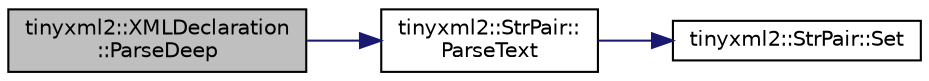 digraph "tinyxml2::XMLDeclaration::ParseDeep"
{
 // LATEX_PDF_SIZE
  edge [fontname="Helvetica",fontsize="10",labelfontname="Helvetica",labelfontsize="10"];
  node [fontname="Helvetica",fontsize="10",shape=record];
  rankdir="LR";
  Node1 [label="tinyxml2::XMLDeclaration\l::ParseDeep",height=0.2,width=0.4,color="black", fillcolor="grey75", style="filled", fontcolor="black",tooltip=" "];
  Node1 -> Node2 [color="midnightblue",fontsize="10",style="solid"];
  Node2 [label="tinyxml2::StrPair::\lParseText",height=0.2,width=0.4,color="black", fillcolor="white", style="filled",URL="$classtinyxml2_1_1StrPair.html#a68e6999b7677fa711287ececb9ba317e",tooltip=" "];
  Node2 -> Node3 [color="midnightblue",fontsize="10",style="solid"];
  Node3 [label="tinyxml2::StrPair::Set",height=0.2,width=0.4,color="black", fillcolor="white", style="filled",URL="$classtinyxml2_1_1StrPair.html#a4f05549373394266a1eecba26813c166",tooltip=" "];
}

